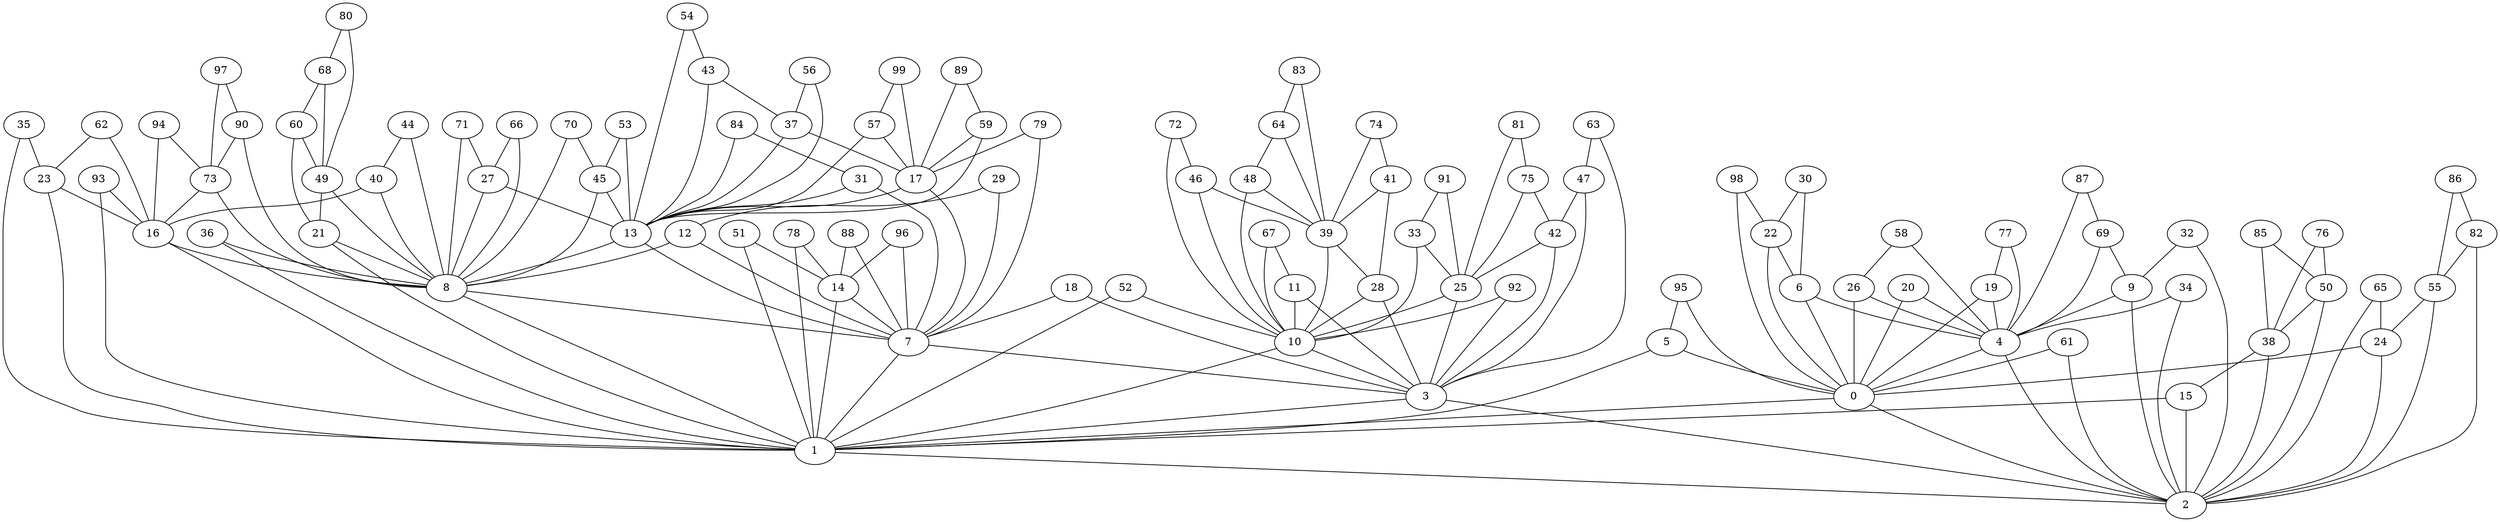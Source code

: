 graph {
	0 [label=0]
	1 [label=1]
	2 [label=2]
	3 [label=3]
	4 [label=4]
	5 [label=5]
	6 [label=6]
	7 [label=7]
	8 [label=8]
	9 [label=9]
	10 [label=10]
	11 [label=11]
	12 [label=12]
	13 [label=13]
	14 [label=14]
	15 [label=15]
	16 [label=16]
	17 [label=17]
	18 [label=18]
	19 [label=19]
	20 [label=20]
	21 [label=21]
	22 [label=22]
	23 [label=23]
	24 [label=24]
	25 [label=25]
	26 [label=26]
	27 [label=27]
	28 [label=28]
	29 [label=29]
	30 [label=30]
	31 [label=31]
	32 [label=32]
	33 [label=33]
	34 [label=34]
	35 [label=35]
	36 [label=36]
	37 [label=37]
	38 [label=38]
	39 [label=39]
	40 [label=40]
	41 [label=41]
	42 [label=42]
	43 [label=43]
	44 [label=44]
	45 [label=45]
	46 [label=46]
	47 [label=47]
	48 [label=48]
	49 [label=49]
	50 [label=50]
	51 [label=51]
	52 [label=52]
	53 [label=53]
	54 [label=54]
	55 [label=55]
	56 [label=56]
	57 [label=57]
	58 [label=58]
	59 [label=59]
	60 [label=60]
	61 [label=61]
	62 [label=62]
	63 [label=63]
	64 [label=64]
	65 [label=65]
	66 [label=66]
	67 [label=67]
	68 [label=68]
	69 [label=69]
	70 [label=70]
	71 [label=71]
	72 [label=72]
	73 [label=73]
	74 [label=74]
	75 [label=75]
	76 [label=76]
	77 [label=77]
	78 [label=78]
	79 [label=79]
	80 [label=80]
	81 [label=81]
	82 [label=82]
	83 [label=83]
	84 [label=84]
	85 [label=85]
	86 [label=86]
	87 [label=87]
	88 [label=88]
	89 [label=89]
	90 [label=90]
	91 [label=91]
	92 [label=92]
	93 [label=93]
	94 [label=94]
	95 [label=95]
	96 [label=96]
	97 [label=97]
	98 [label=98]
	99 [label=99]
	0 -- 1
	1 -- 2
	2 -- 0
	3 -- 1
	3 -- 2
	4 -- 2
	4 -- 0
	5 -- 0
	5 -- 1
	6 -- 4
	6 -- 0
	7 -- 3
	7 -- 1
	8 -- 7
	8 -- 1
	9 -- 4
	9 -- 2
	10 -- 3
	10 -- 1
	11 -- 10
	11 -- 3
	12 -- 8
	12 -- 7
	13 -- 8
	13 -- 7
	14 -- 7
	14 -- 1
	15 -- 1
	15 -- 2
	16 -- 8
	16 -- 1
	17 -- 13
	17 -- 7
	18 -- 7
	18 -- 3
	19 -- 4
	19 -- 0
	20 -- 4
	20 -- 0
	21 -- 8
	21 -- 1
	22 -- 6
	22 -- 0
	23 -- 16
	23 -- 1
	24 -- 2
	24 -- 0
	25 -- 10
	25 -- 3
	26 -- 4
	26 -- 0
	27 -- 13
	27 -- 8
	28 -- 10
	28 -- 3
	29 -- 12
	29 -- 7
	30 -- 22
	30 -- 6
	31 -- 13
	31 -- 7
	32 -- 9
	32 -- 2
	33 -- 25
	33 -- 10
	34 -- 4
	34 -- 2
	35 -- 23
	35 -- 1
	36 -- 8
	36 -- 1
	37 -- 17
	37 -- 13
	38 -- 15
	38 -- 2
	39 -- 28
	39 -- 10
	40 -- 16
	40 -- 8
	41 -- 39
	41 -- 28
	42 -- 25
	42 -- 3
	43 -- 37
	43 -- 13
	44 -- 40
	44 -- 8
	45 -- 13
	45 -- 8
	46 -- 39
	46 -- 10
	47 -- 42
	47 -- 3
	48 -- 39
	48 -- 10
	49 -- 21
	49 -- 8
	50 -- 38
	50 -- 2
	51 -- 14
	51 -- 1
	52 -- 10
	52 -- 1
	53 -- 45
	53 -- 13
	54 -- 43
	54 -- 13
	55 -- 24
	55 -- 2
	56 -- 37
	56 -- 13
	57 -- 17
	57 -- 13
	58 -- 26
	58 -- 4
	59 -- 17
	59 -- 13
	60 -- 49
	60 -- 21
	61 -- 2
	61 -- 0
	62 -- 23
	62 -- 16
	63 -- 47
	63 -- 3
	64 -- 48
	64 -- 39
	65 -- 24
	65 -- 2
	66 -- 27
	66 -- 8
	67 -- 11
	67 -- 10
	68 -- 60
	68 -- 49
	69 -- 9
	69 -- 4
	70 -- 45
	70 -- 8
	71 -- 27
	71 -- 8
	72 -- 46
	72 -- 10
	73 -- 16
	73 -- 8
	74 -- 41
	74 -- 39
	75 -- 42
	75 -- 25
	76 -- 50
	76 -- 38
	77 -- 19
	77 -- 4
	78 -- 14
	78 -- 1
	79 -- 17
	79 -- 7
	80 -- 68
	80 -- 49
	81 -- 75
	81 -- 25
	82 -- 55
	82 -- 2
	83 -- 64
	83 -- 39
	84 -- 31
	84 -- 13
	85 -- 50
	85 -- 38
	86 -- 82
	86 -- 55
	87 -- 69
	87 -- 4
	88 -- 14
	88 -- 7
	89 -- 59
	89 -- 17
	90 -- 73
	90 -- 8
	91 -- 33
	91 -- 25
	92 -- 10
	92 -- 3
	93 -- 16
	93 -- 1
	94 -- 73
	94 -- 16
	95 -- 5
	95 -- 0
	96 -- 14
	96 -- 7
	97 -- 90
	97 -- 73
	98 -- 22
	98 -- 0
	99 -- 57
	99 -- 17
}
